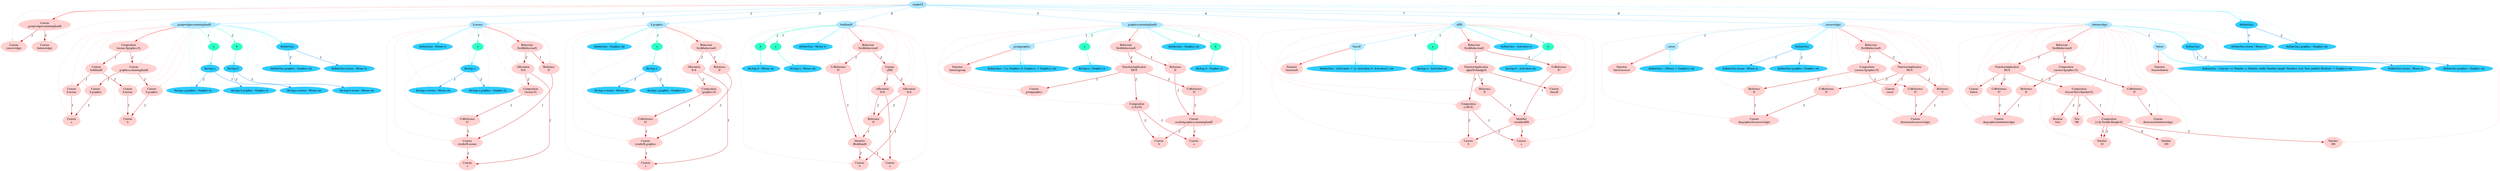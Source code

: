digraph g{node_17060 [shape="ellipse", style="filled", color="#ffd1d1", fontname="Times", label="Custom
a" ]
node_17064 [shape="ellipse", style="filled", color="#ffd1d1", fontname="Times", label="Custom
$.mouse" ]
node_17068 [shape="ellipse", style="filled", color="#ffd1d1", fontname="Times", label="Custom
b" ]
node_17072 [shape="ellipse", style="filled", color="#ffd1d1", fontname="Times", label="Custom
$.mouse" ]
node_17076 [shape="ellipse", style="filled", color="#ffd1d1", fontname="Times", label="Custom
both$and$" ]
node_17081 [shape="ellipse", style="filled", color="#ffd1d1", fontname="Times", label="Custom
$.graphics" ]
node_17085 [shape="ellipse", style="filled", color="#ffd1d1", fontname="Times", label="Custom
$.graphics" ]
node_17089 [shape="ellipse", style="filled", color="#ffd1d1", fontname="Times", label="Custom
graphicscontaining$and$" ]
node_17094 [shape="ellipse", style="filled", color="#ffd1d1", fontname="Times", label="Composition
{mouse:$graphics:$}" ]
node_17099 [shape="ellipse", style="filled", color="#ffd1d1", fontname="Times", label="Custom
x" ]
node_17104 [shape="ellipse", style="filled", color="#ffd1d1", fontname="Times", label="Custom
resultof$.mouse" ]
node_17109 [shape="ellipse", style="filled", color="#ffd1d1", fontname="Times", label="Reference
$!" ]
node_17113 [shape="ellipse", style="filled", color="#ffd1d1", fontname="Times", label="CoReference
$?" ]
node_17117 [shape="ellipse", style="filled", color="#ffd1d1", fontname="Times", label="Composition
{mouse:$}" ]
node_17121 [shape="ellipse", style="filled", color="#ffd1d1", fontname="Times", label="Affectation
$=$" ]
node_17126 [shape="ellipse", style="filled", color="#ffd1d1", fontname="Times", label="Behaviour
$withbehaviour$" ]
node_17131 [shape="ellipse", style="filled", color="#ffd1d1", fontname="Times", label="Custom
x" ]
node_17136 [shape="ellipse", style="filled", color="#ffd1d1", fontname="Times", label="Custom
resultof$.graphics" ]
node_17141 [shape="ellipse", style="filled", color="#ffd1d1", fontname="Times", label="Reference
$!" ]
node_17145 [shape="ellipse", style="filled", color="#ffd1d1", fontname="Times", label="CoReference
$?" ]
node_17149 [shape="ellipse", style="filled", color="#ffd1d1", fontname="Times", label="Composition
{graphics:$}" ]
node_17153 [shape="ellipse", style="filled", color="#ffd1d1", fontname="Times", label="Affectation
$=$" ]
node_17158 [shape="ellipse", style="filled", color="#ffd1d1", fontname="Times", label="Behaviour
$withbehaviour$" ]
node_17163 [shape="ellipse", style="filled", color="#ffd1d1", fontname="Times", label="Custom
a" ]
node_17169 [shape="ellipse", style="filled", color="#ffd1d1", fontname="Times", label="Custom
b" ]
node_17175 [shape="ellipse", style="filled", color="#ffd1d1", fontname="Times", label="Identifier
#both$and$" ]
node_17182 [shape="ellipse", style="filled", color="#ffd1d1", fontname="Times", label="CoReference
$?" ]
node_17186 [shape="ellipse", style="filled", color="#ffd1d1", fontname="Times", label="Reference
$!" ]
node_17191 [shape="ellipse", style="filled", color="#ffd1d1", fontname="Times", label="Affectation
$=$" ]
node_17196 [shape="ellipse", style="filled", color="#ffd1d1", fontname="Times", label="Affectation
$=$" ]
node_17201 [shape="ellipse", style="filled", color="#ffd1d1", fontname="Times", label="Custom
all$$" ]
node_17206 [shape="ellipse", style="filled", color="#ffd1d1", fontname="Times", label="Behaviour
$withbehaviour$" ]
node_17211 [shape="ellipse", style="filled", color="#ffd1d1", fontname="Times", label="Function
functiongroup" ]
node_17214 [shape="ellipse", style="filled", color="#ffd1d1", fontname="Times", label="Custom
a" ]
node_17219 [shape="ellipse", style="filled", color="#ffd1d1", fontname="Times", label="Custom
b" ]
node_17224 [shape="ellipse", style="filled", color="#ffd1d1", fontname="Times", label="Custom
resultofgraphicscontaining$and$" ]
node_17230 [shape="ellipse", style="filled", color="#ffd1d1", fontname="Times", label="Reference
$!" ]
node_17234 [shape="ellipse", style="filled", color="#ffd1d1", fontname="Times", label="Custom
groupgraphics" ]
node_17237 [shape="ellipse", style="filled", color="#ffd1d1", fontname="Times", label="Composition
{a:$,b:$}" ]
node_17242 [shape="ellipse", style="filled", color="#ffd1d1", fontname="Times", label="CoReference
$?" ]
node_17246 [shape="ellipse", style="filled", color="#ffd1d1", fontname="Times", label="FunctionApplication
$$=$" ]
node_17252 [shape="ellipse", style="filled", color="#ffd1d1", fontname="Times", label="Behaviour
$withbehaviour$" ]
node_17257 [shape="ellipse", style="filled", color="#ffd1d1", fontname="Times", label="Function
functionall" ]
node_17260 [shape="ellipse", style="filled", color="#ffd1d1", fontname="Times", label="Custom
a" ]
node_17265 [shape="ellipse", style="filled", color="#ffd1d1", fontname="Times", label="Custom
b" ]
node_17270 [shape="ellipse", style="filled", color="#ffd1d1", fontname="Times", label="Identifier
variableall$$" ]
node_17276 [shape="ellipse", style="filled", color="#ffd1d1", fontname="Times", label="CoReference
$?" ]
node_17280 [shape="ellipse", style="filled", color="#ffd1d1", fontname="Times", label="Custom
funcall" ]
node_17283 [shape="ellipse", style="filled", color="#ffd1d1", fontname="Times", label="Reference
$!" ]
node_17287 [shape="ellipse", style="filled", color="#ffd1d1", fontname="Times", label="Composition
{a:$b:$}" ]
node_17292 [shape="ellipse", style="filled", color="#ffd1d1", fontname="Times", label="FunctionApplication
apply$to$andget$" ]
node_17298 [shape="ellipse", style="filled", color="#ffd1d1", fontname="Times", label="Behaviour
$withbehaviour$" ]
node_17303 [shape="ellipse", style="filled", color="#ffd1d1", fontname="Times", label="Function
functioncursor" ]
node_17306 [shape="ellipse", style="filled", color="#ffd1d1", fontname="Times", label="Custom
themouseforcursorwidget" ]
node_17310 [shape="ellipse", style="filled", color="#ffd1d1", fontname="Times", label="CoReference
$?" ]
node_17314 [shape="ellipse", style="filled", color="#ffd1d1", fontname="Times", label="Custom
thegraphicsforcursorwidget" ]
node_17318 [shape="ellipse", style="filled", color="#ffd1d1", fontname="Times", label="Reference
$!" ]
node_17322 [shape="ellipse", style="filled", color="#ffd1d1", fontname="Times", label="Composition
{mouse:$graphics:$}" ]
node_17327 [shape="ellipse", style="filled", color="#ffd1d1", fontname="Times", label="Custom
cursor" ]
node_17330 [shape="ellipse", style="filled", color="#ffd1d1", fontname="Times", label="Reference
$!" ]
node_17334 [shape="ellipse", style="filled", color="#ffd1d1", fontname="Times", label="CoReference
$?" ]
node_17338 [shape="ellipse", style="filled", color="#ffd1d1", fontname="Times", label="FunctionApplication
$$=$" ]
node_17344 [shape="ellipse", style="filled", color="#ffd1d1", fontname="Times", label="Behaviour
$withbehaviour$" ]
node_17349 [shape="ellipse", style="filled", color="#ffd1d1", fontname="Times", label="Function
functionbutton" ]
node_17352 [shape="ellipse", style="filled", color="#ffd1d1", fontname="Times", label="Custom
themouseforbuttonwidget" ]
node_17355 [shape="ellipse", style="filled", color="#ffd1d1", fontname="Times", label="CoReference
$?" ]
node_17359 [shape="ellipse", style="filled", color="#ffd1d1", fontname="Times", label="Custom
thegraphicsforbuttonwidget" ]
node_17363 [shape="ellipse", style="filled", color="#ffd1d1", fontname="Times", label="Reference
$!" ]
node_17367 [shape="ellipse", style="filled", color="#ffd1d1", fontname="Times", label="Composition
{mouse:$graphics:$}" ]
node_17372 [shape="ellipse", style="filled", color="#ffd1d1", fontname="Times", label="Custom
button" ]
node_17375 [shape="ellipse", style="filled", color="#ffd1d1", fontname="Times", label="Number
10" ]
node_17379 [shape="ellipse", style="filled", color="#ffd1d1", fontname="Times", label="Number
200" ]
node_17382 [shape="ellipse", style="filled", color="#ffd1d1", fontname="Times", label="Number
100" ]
node_17385 [shape="ellipse", style="filled", color="#ffd1d1", fontname="Times", label="Composition
{x:$y:$width:$height:$}" ]
node_17392 [shape="ellipse", style="filled", color="#ffd1d1", fontname="Times", label="Text
OK" ]
node_17395 [shape="ellipse", style="filled", color="#ffd1d1", fontname="Times", label="Boolean
false" ]
node_17398 [shape="ellipse", style="filled", color="#ffd1d1", fontname="Times", label="Composition
{layout:$text:$pushed:$}" ]
node_17404 [shape="ellipse", style="filled", color="#ffd1d1", fontname="Times", label="CoReference
$?" ]
node_17408 [shape="ellipse", style="filled", color="#ffd1d1", fontname="Times", label="FunctionApplication
$$=$" ]
node_17414 [shape="ellipse", style="filled", color="#ffd1d1", fontname="Times", label="Behaviour
$withbehaviour$" ]
node_17419 [shape="ellipse", style="filled", color="#ffd1d1", fontname="Times", label="Custom
cursorwidget" ]
node_17422 [shape="ellipse", style="filled", color="#ffd1d1", fontname="Times", label="Custom
buttonwidget" ]
node_17425 [shape="ellipse", style="filled", color="#ffd1d1", fontname="Times", label="Custom
groupwidgetcontaining$and$" ]
node_16556 [shape="ellipse", style="filled", color="#afe7ff", fontname="Times", label="simpleUI" ]
node_16557 [shape="ellipse", style="filled", color="#afe7ff", fontname="Times", label="groupwidgetcontaining$and$" ]
node_16622 [shape="ellipse", style="filled", color="#afe7ff", fontname="Times", label="$.mouse" ]
node_16667 [shape="ellipse", style="filled", color="#afe7ff", fontname="Times", label="$.graphics" ]
node_16712 [shape="ellipse", style="filled", color="#afe7ff", fontname="Times", label="both$and$" ]
node_16780 [shape="ellipse", style="filled", color="#afe7ff", fontname="Times", label="graphicscontaining$and$" ]
node_16781 [shape="ellipse", style="filled", color="#afe7ff", fontname="Times", label="groupgraphics" ]
node_16844 [shape="ellipse", style="filled", color="#afe7ff", fontname="Times", label="all$$" ]
node_16845 [shape="ellipse", style="filled", color="#afe7ff", fontname="Times", label="funcall" ]
node_16908 [shape="ellipse", style="filled", color="#afe7ff", fontname="Times", label="cursorwidget" ]
node_16909 [shape="ellipse", style="filled", color="#afe7ff", fontname="Times", label="cursor" ]
node_16962 [shape="ellipse", style="filled", color="#afe7ff", fontname="Times", label="buttonwidget" ]
node_16963 [shape="ellipse", style="filled", color="#afe7ff", fontname="Times", label="button" ]
node_16558 [shape="ellipse", style="filled", color="#2fffc7", fontname="Times", label="a" ]
node_16568 [shape="ellipse", style="filled", color="#2fffc7", fontname="Times", label="b" ]
node_16623 [shape="ellipse", style="filled", color="#2fffc7", fontname="Times", label="x" ]
node_16668 [shape="ellipse", style="filled", color="#2fffc7", fontname="Times", label="x" ]
node_16713 [shape="ellipse", style="filled", color="#2fffc7", fontname="Times", label="a" ]
node_16717 [shape="ellipse", style="filled", color="#2fffc7", fontname="Times", label="b" ]
node_16789 [shape="ellipse", style="filled", color="#2fffc7", fontname="Times", label="a" ]
node_16793 [shape="ellipse", style="filled", color="#2fffc7", fontname="Times", label="b" ]
node_16853 [shape="ellipse", style="filled", color="#2fffc7", fontname="Times", label="a" ]
node_16857 [shape="ellipse", style="filled", color="#2fffc7", fontname="Times", label="b" ]
node_16559 [shape="ellipse", style="filled", color="#2fcdff", fontname="Times", label="theArgs.a" ]
node_16560 [shape="ellipse", style="filled", color="#2fcdff", fontname="Times", label="theArgs.a.mouse : Mouse out" ]
node_16562 [shape="ellipse", style="filled", color="#2fcdff", fontname="Times", label="theArgs.a.graphics : Graphics in" ]
node_16569 [shape="ellipse", style="filled", color="#2fcdff", fontname="Times", label="theArgs.b" ]
node_16570 [shape="ellipse", style="filled", color="#2fcdff", fontname="Times", label="theArgs.b.mouse : Mouse out" ]
node_16572 [shape="ellipse", style="filled", color="#2fcdff", fontname="Times", label="theArgs.b.graphics : Graphics in" ]
node_16580 [shape="ellipse", style="filled", color="#2fcdff", fontname="Times", label="theInterface" ]
node_16581 [shape="ellipse", style="filled", color="#2fcdff", fontname="Times", label="theInterface.mouse : Mouse in" ]
node_16583 [shape="ellipse", style="filled", color="#2fcdff", fontname="Times", label="theInterface.graphics : Graphics out" ]
node_16624 [shape="ellipse", style="filled", color="#2fcdff", fontname="Times", label="theArgs.x" ]
node_16625 [shape="ellipse", style="filled", color="#2fcdff", fontname="Times", label="theArgs.x.mouse : Mouse out" ]
node_16627 [shape="ellipse", style="filled", color="#2fcdff", fontname="Times", label="theArgs.x.graphics : Graphics in" ]
node_16634 [shape="ellipse", style="filled", color="#2fcdff", fontname="Times", label="theInterface : Mouse in" ]
node_16669 [shape="ellipse", style="filled", color="#2fcdff", fontname="Times", label="theArgs.x" ]
node_16670 [shape="ellipse", style="filled", color="#2fcdff", fontname="Times", label="theArgs.x.mouse : Mouse out" ]
node_16672 [shape="ellipse", style="filled", color="#2fcdff", fontname="Times", label="theArgs.x.graphics : Graphics in" ]
node_16679 [shape="ellipse", style="filled", color="#2fcdff", fontname="Times", label="theInterface : Graphics out" ]
node_16714 [shape="ellipse", style="filled", color="#2fcdff", fontname="Times", label="theArgs.a : Mouse out" ]
node_16718 [shape="ellipse", style="filled", color="#2fcdff", fontname="Times", label="theArgs.b : Mouse out" ]
node_16723 [shape="ellipse", style="filled", color="#2fcdff", fontname="Times", label="theInterface : Mouse in" ]
node_16782 [shape="ellipse", style="filled", color="#2fcdff", fontname="Times", label="theInterface : {{a: Graphics, b: Graphics} -> Graphics} out" ]
node_16790 [shape="ellipse", style="filled", color="#2fcdff", fontname="Times", label="theArgs.a : Graphics in" ]
node_16794 [shape="ellipse", style="filled", color="#2fcdff", fontname="Times", label="theArgs.b : Graphics in" ]
node_16799 [shape="ellipse", style="filled", color="#2fcdff", fontname="Times", label="theInterface : Graphics out" ]
node_16846 [shape="ellipse", style="filled", color="#2fcdff", fontname="Times", label="theInterface : {Activation -> {a: Activation, b: Activation}} out" ]
node_16854 [shape="ellipse", style="filled", color="#2fcdff", fontname="Times", label="theArgs.a : Activation out" ]
node_16858 [shape="ellipse", style="filled", color="#2fcdff", fontname="Times", label="theArgs.b : Activation out" ]
node_16863 [shape="ellipse", style="filled", color="#2fcdff", fontname="Times", label="theInterface : Activation in" ]
node_16910 [shape="ellipse", style="filled", color="#2fcdff", fontname="Times", label="theInterface : {Mouse -> Graphics} out" ]
node_16917 [shape="ellipse", style="filled", color="#2fcdff", fontname="Times", label="theInterface" ]
node_16918 [shape="ellipse", style="filled", color="#2fcdff", fontname="Times", label="theInterface.mouse : Mouse in" ]
node_16920 [shape="ellipse", style="filled", color="#2fcdff", fontname="Times", label="theInterface.graphics : Graphics out" ]
node_16964 [shape="ellipse", style="filled", color="#2fcdff", fontname="Times", label="theInterface : {{layout: {x: Number, y: Number, width: Number, height: Number}, text: Text, pushed: Boolean} -> Graphics} out" ]
node_16971 [shape="ellipse", style="filled", color="#2fcdff", fontname="Times", label="theInterface" ]
node_16972 [shape="ellipse", style="filled", color="#2fcdff", fontname="Times", label="theInterface.mouse : Mouse in" ]
node_16974 [shape="ellipse", style="filled", color="#2fcdff", fontname="Times", label="theInterface.graphics : Graphics out" ]
node_17042 [shape="ellipse", style="filled", color="#2fcdff", fontname="Times", label="theInterface" ]
node_17043 [shape="ellipse", style="filled", color="#2fcdff", fontname="Times", label="theInterface.mouse : Mouse in" ]
node_17045 [shape="ellipse", style="filled", color="#2fcdff", fontname="Times", label="theInterface.graphics : Graphics out" ]
node_17064 -> node_17060 [dir=forward, arrowHead=normal, fontname="Times-Italic", arrowsize=1, color="#d00000", label="1",  headlabel="", taillabel="" ]
node_17072 -> node_17068 [dir=forward, arrowHead=normal, fontname="Times-Italic", arrowsize=1, color="#d00000", label="1",  headlabel="", taillabel="" ]
node_17076 -> node_17064 [dir=forward, arrowHead=normal, fontname="Times-Italic", arrowsize=1, color="#d00000", label="1",  headlabel="", taillabel="" ]
node_17076 -> node_17072 [dir=forward, arrowHead=normal, fontname="Times-Italic", arrowsize=1, color="#d00000", label="2",  headlabel="", taillabel="" ]
node_17081 -> node_17060 [dir=forward, arrowHead=normal, fontname="Times-Italic", arrowsize=1, color="#d00000", label="1",  headlabel="", taillabel="" ]
node_17085 -> node_17068 [dir=forward, arrowHead=normal, fontname="Times-Italic", arrowsize=1, color="#d00000", label="1",  headlabel="", taillabel="" ]
node_17089 -> node_17081 [dir=forward, arrowHead=normal, fontname="Times-Italic", arrowsize=1, color="#d00000", label="1",  headlabel="", taillabel="" ]
node_17089 -> node_17085 [dir=forward, arrowHead=normal, fontname="Times-Italic", arrowsize=1, color="#d00000", label="2",  headlabel="", taillabel="" ]
node_17094 -> node_17076 [dir=forward, arrowHead=normal, fontname="Times-Italic", arrowsize=1, color="#d00000", label="1",  headlabel="", taillabel="" ]
node_17094 -> node_17089 [dir=forward, arrowHead=normal, fontname="Times-Italic", arrowsize=1, color="#d00000", label="2",  headlabel="", taillabel="" ]
node_17104 -> node_17099 [dir=forward, arrowHead=normal, fontname="Times-Italic", arrowsize=1, color="#d00000", label="1",  headlabel="", taillabel="" ]
node_17109 -> node_17104 [dir=forward, arrowHead=normal, fontname="Times-Italic", arrowsize=1, color="#d00000", label="1",  headlabel="", taillabel="" ]
node_17113 -> node_17104 [dir=forward, arrowHead=normal, fontname="Times-Italic", arrowsize=1, color="#d00000", label="1",  headlabel="", taillabel="" ]
node_17117 -> node_17113 [dir=forward, arrowHead=normal, fontname="Times-Italic", arrowsize=1, color="#d00000", label="1",  headlabel="", taillabel="" ]
node_17121 -> node_17099 [dir=forward, arrowHead=normal, fontname="Times-Italic", arrowsize=1, color="#d00000", label="1",  headlabel="", taillabel="" ]
node_17121 -> node_17117 [dir=forward, arrowHead=normal, fontname="Times-Italic", arrowsize=1, color="#d00000", label="2",  headlabel="", taillabel="" ]
node_17126 -> node_17109 [dir=forward, arrowHead=normal, fontname="Times-Italic", arrowsize=1, color="#d00000", label="1",  headlabel="", taillabel="" ]
node_17126 -> node_17121 [dir=forward, arrowHead=normal, fontname="Times-Italic", arrowsize=1, color="#d00000", label="2",  headlabel="", taillabel="" ]
node_17136 -> node_17131 [dir=forward, arrowHead=normal, fontname="Times-Italic", arrowsize=1, color="#d00000", label="1",  headlabel="", taillabel="" ]
node_17141 -> node_17136 [dir=forward, arrowHead=normal, fontname="Times-Italic", arrowsize=1, color="#d00000", label="1",  headlabel="", taillabel="" ]
node_17145 -> node_17136 [dir=forward, arrowHead=normal, fontname="Times-Italic", arrowsize=1, color="#d00000", label="1",  headlabel="", taillabel="" ]
node_17149 -> node_17145 [dir=forward, arrowHead=normal, fontname="Times-Italic", arrowsize=1, color="#d00000", label="1",  headlabel="", taillabel="" ]
node_17153 -> node_17131 [dir=forward, arrowHead=normal, fontname="Times-Italic", arrowsize=1, color="#d00000", label="1",  headlabel="", taillabel="" ]
node_17153 -> node_17149 [dir=forward, arrowHead=normal, fontname="Times-Italic", arrowsize=1, color="#d00000", label="2",  headlabel="", taillabel="" ]
node_17158 -> node_17141 [dir=forward, arrowHead=normal, fontname="Times-Italic", arrowsize=1, color="#d00000", label="1",  headlabel="", taillabel="" ]
node_17158 -> node_17153 [dir=forward, arrowHead=normal, fontname="Times-Italic", arrowsize=1, color="#d00000", label="2",  headlabel="", taillabel="" ]
node_17175 -> node_17163 [dir=forward, arrowHead=normal, fontname="Times-Italic", arrowsize=1, color="#d00000", label="1",  headlabel="", taillabel="" ]
node_17175 -> node_17169 [dir=forward, arrowHead=normal, fontname="Times-Italic", arrowsize=1, color="#d00000", label="2",  headlabel="", taillabel="" ]
node_17182 -> node_17175 [dir=forward, arrowHead=normal, fontname="Times-Italic", arrowsize=1, color="#d00000", label="1",  headlabel="", taillabel="" ]
node_17186 -> node_17175 [dir=forward, arrowHead=normal, fontname="Times-Italic", arrowsize=1, color="#d00000", label="1",  headlabel="", taillabel="" ]
node_17191 -> node_17163 [dir=forward, arrowHead=normal, fontname="Times-Italic", arrowsize=1, color="#d00000", label="1",  headlabel="", taillabel="" ]
node_17191 -> node_17186 [dir=forward, arrowHead=normal, fontname="Times-Italic", arrowsize=1, color="#d00000", label="2",  headlabel="", taillabel="" ]
node_17196 -> node_17169 [dir=forward, arrowHead=normal, fontname="Times-Italic", arrowsize=1, color="#d00000", label="1",  headlabel="", taillabel="" ]
node_17196 -> node_17186 [dir=forward, arrowHead=normal, fontname="Times-Italic", arrowsize=1, color="#d00000", label="2",  headlabel="", taillabel="" ]
node_17201 -> node_17191 [dir=forward, arrowHead=normal, fontname="Times-Italic", arrowsize=1, color="#d00000", label="1",  headlabel="", taillabel="" ]
node_17201 -> node_17196 [dir=forward, arrowHead=normal, fontname="Times-Italic", arrowsize=1, color="#d00000", label="2",  headlabel="", taillabel="" ]
node_17206 -> node_17182 [dir=forward, arrowHead=normal, fontname="Times-Italic", arrowsize=1, color="#d00000", label="1",  headlabel="", taillabel="" ]
node_17206 -> node_17201 [dir=forward, arrowHead=normal, fontname="Times-Italic", arrowsize=1, color="#d00000", label="2",  headlabel="", taillabel="" ]
node_17224 -> node_17214 [dir=forward, arrowHead=normal, fontname="Times-Italic", arrowsize=1, color="#d00000", label="1",  headlabel="", taillabel="" ]
node_17224 -> node_17219 [dir=forward, arrowHead=normal, fontname="Times-Italic", arrowsize=1, color="#d00000", label="2",  headlabel="", taillabel="" ]
node_17230 -> node_17224 [dir=forward, arrowHead=normal, fontname="Times-Italic", arrowsize=1, color="#d00000", label="1",  headlabel="", taillabel="" ]
node_17237 -> node_17214 [dir=forward, arrowHead=normal, fontname="Times-Italic", arrowsize=1, color="#d00000", label="1",  headlabel="", taillabel="" ]
node_17237 -> node_17219 [dir=forward, arrowHead=normal, fontname="Times-Italic", arrowsize=1, color="#d00000", label="2",  headlabel="", taillabel="" ]
node_17242 -> node_17224 [dir=forward, arrowHead=normal, fontname="Times-Italic", arrowsize=1, color="#d00000", label="1",  headlabel="", taillabel="" ]
node_17246 -> node_17234 [dir=forward, arrowHead=normal, fontname="Times-Italic", arrowsize=1, color="#d00000", label="1",  headlabel="", taillabel="" ]
node_17246 -> node_17237 [dir=forward, arrowHead=normal, fontname="Times-Italic", arrowsize=1, color="#d00000", label="2",  headlabel="", taillabel="" ]
node_17246 -> node_17242 [dir=forward, arrowHead=normal, fontname="Times-Italic", arrowsize=1, color="#d00000", label="3",  headlabel="", taillabel="" ]
node_17252 -> node_17230 [dir=forward, arrowHead=normal, fontname="Times-Italic", arrowsize=1, color="#d00000", label="1",  headlabel="", taillabel="" ]
node_17252 -> node_17246 [dir=forward, arrowHead=normal, fontname="Times-Italic", arrowsize=1, color="#d00000", label="2",  headlabel="", taillabel="" ]
node_17270 -> node_17260 [dir=forward, arrowHead=normal, fontname="Times-Italic", arrowsize=1, color="#d00000", label="1",  headlabel="", taillabel="" ]
node_17270 -> node_17265 [dir=forward, arrowHead=normal, fontname="Times-Italic", arrowsize=1, color="#d00000", label="2",  headlabel="", taillabel="" ]
node_17276 -> node_17270 [dir=forward, arrowHead=normal, fontname="Times-Italic", arrowsize=1, color="#d00000", label="1",  headlabel="", taillabel="" ]
node_17283 -> node_17270 [dir=forward, arrowHead=normal, fontname="Times-Italic", arrowsize=1, color="#d00000", label="1",  headlabel="", taillabel="" ]
node_17287 -> node_17260 [dir=forward, arrowHead=normal, fontname="Times-Italic", arrowsize=1, color="#d00000", label="1",  headlabel="", taillabel="" ]
node_17287 -> node_17265 [dir=forward, arrowHead=normal, fontname="Times-Italic", arrowsize=1, color="#d00000", label="2",  headlabel="", taillabel="" ]
node_17292 -> node_17280 [dir=forward, arrowHead=normal, fontname="Times-Italic", arrowsize=1, color="#d00000", label="1",  headlabel="", taillabel="" ]
node_17292 -> node_17283 [dir=forward, arrowHead=normal, fontname="Times-Italic", arrowsize=1, color="#d00000", label="2",  headlabel="", taillabel="" ]
node_17292 -> node_17287 [dir=forward, arrowHead=normal, fontname="Times-Italic", arrowsize=1, color="#d00000", label="3",  headlabel="", taillabel="" ]
node_17298 -> node_17276 [dir=forward, arrowHead=normal, fontname="Times-Italic", arrowsize=1, color="#d00000", label="1",  headlabel="", taillabel="" ]
node_17298 -> node_17292 [dir=forward, arrowHead=normal, fontname="Times-Italic", arrowsize=1, color="#d00000", label="2",  headlabel="", taillabel="" ]
node_17310 -> node_17306 [dir=forward, arrowHead=normal, fontname="Times-Italic", arrowsize=1, color="#d00000", label="1",  headlabel="", taillabel="" ]
node_17318 -> node_17314 [dir=forward, arrowHead=normal, fontname="Times-Italic", arrowsize=1, color="#d00000", label="1",  headlabel="", taillabel="" ]
node_17322 -> node_17310 [dir=forward, arrowHead=normal, fontname="Times-Italic", arrowsize=1, color="#d00000", label="1",  headlabel="", taillabel="" ]
node_17322 -> node_17318 [dir=forward, arrowHead=normal, fontname="Times-Italic", arrowsize=1, color="#d00000", label="2",  headlabel="", taillabel="" ]
node_17330 -> node_17306 [dir=forward, arrowHead=normal, fontname="Times-Italic", arrowsize=1, color="#d00000", label="1",  headlabel="", taillabel="" ]
node_17334 -> node_17314 [dir=forward, arrowHead=normal, fontname="Times-Italic", arrowsize=1, color="#d00000", label="1",  headlabel="", taillabel="" ]
node_17338 -> node_17327 [dir=forward, arrowHead=normal, fontname="Times-Italic", arrowsize=1, color="#d00000", label="1",  headlabel="", taillabel="" ]
node_17338 -> node_17330 [dir=forward, arrowHead=normal, fontname="Times-Italic", arrowsize=1, color="#d00000", label="2",  headlabel="", taillabel="" ]
node_17338 -> node_17334 [dir=forward, arrowHead=normal, fontname="Times-Italic", arrowsize=1, color="#d00000", label="3",  headlabel="", taillabel="" ]
node_17344 -> node_17322 [dir=forward, arrowHead=normal, fontname="Times-Italic", arrowsize=1, color="#d00000", label="1",  headlabel="", taillabel="" ]
node_17344 -> node_17338 [dir=forward, arrowHead=normal, fontname="Times-Italic", arrowsize=1, color="#d00000", label="2",  headlabel="", taillabel="" ]
node_17355 -> node_17352 [dir=forward, arrowHead=normal, fontname="Times-Italic", arrowsize=1, color="#d00000", label="1",  headlabel="", taillabel="" ]
node_17363 -> node_17359 [dir=forward, arrowHead=normal, fontname="Times-Italic", arrowsize=1, color="#d00000", label="1",  headlabel="", taillabel="" ]
node_17367 -> node_17355 [dir=forward, arrowHead=normal, fontname="Times-Italic", arrowsize=1, color="#d00000", label="1",  headlabel="", taillabel="" ]
node_17367 -> node_17363 [dir=forward, arrowHead=normal, fontname="Times-Italic", arrowsize=1, color="#d00000", label="2",  headlabel="", taillabel="" ]
node_17385 -> node_17375 [dir=forward, arrowHead=normal, fontname="Times-Italic", arrowsize=1, color="#d00000", label="1",  headlabel="", taillabel="" ]
node_17385 -> node_17375 [dir=forward, arrowHead=normal, fontname="Times-Italic", arrowsize=1, color="#d00000", label="2",  headlabel="", taillabel="" ]
node_17385 -> node_17379 [dir=forward, arrowHead=normal, fontname="Times-Italic", arrowsize=1, color="#d00000", label="3",  headlabel="", taillabel="" ]
node_17385 -> node_17382 [dir=forward, arrowHead=normal, fontname="Times-Italic", arrowsize=1, color="#d00000", label="4",  headlabel="", taillabel="" ]
node_17398 -> node_17385 [dir=forward, arrowHead=normal, fontname="Times-Italic", arrowsize=1, color="#d00000", label="1",  headlabel="", taillabel="" ]
node_17398 -> node_17392 [dir=forward, arrowHead=normal, fontname="Times-Italic", arrowsize=1, color="#d00000", label="2",  headlabel="", taillabel="" ]
node_17398 -> node_17395 [dir=forward, arrowHead=normal, fontname="Times-Italic", arrowsize=1, color="#d00000", label="3",  headlabel="", taillabel="" ]
node_17404 -> node_17359 [dir=forward, arrowHead=normal, fontname="Times-Italic", arrowsize=1, color="#d00000", label="1",  headlabel="", taillabel="" ]
node_17408 -> node_17372 [dir=forward, arrowHead=normal, fontname="Times-Italic", arrowsize=1, color="#d00000", label="1",  headlabel="", taillabel="" ]
node_17408 -> node_17398 [dir=forward, arrowHead=normal, fontname="Times-Italic", arrowsize=1, color="#d00000", label="2",  headlabel="", taillabel="" ]
node_17408 -> node_17404 [dir=forward, arrowHead=normal, fontname="Times-Italic", arrowsize=1, color="#d00000", label="3",  headlabel="", taillabel="" ]
node_17414 -> node_17367 [dir=forward, arrowHead=normal, fontname="Times-Italic", arrowsize=1, color="#d00000", label="1",  headlabel="", taillabel="" ]
node_17414 -> node_17408 [dir=forward, arrowHead=normal, fontname="Times-Italic", arrowsize=1, color="#d00000", label="2",  headlabel="", taillabel="" ]
node_17425 -> node_17419 [dir=forward, arrowHead=normal, fontname="Times-Italic", arrowsize=1, color="#d00000", label="1",  headlabel="", taillabel="" ]
node_17425 -> node_17422 [dir=forward, arrowHead=normal, fontname="Times-Italic", arrowsize=1, color="#d00000", label="2",  headlabel="", taillabel="" ]
node_16557 -> node_17094 [dir=forward, arrowHead=normal, fontname="Times-Italic", arrowsize=1, color="#ff0000", label="",  headlabel="", taillabel="" ]
node_16622 -> node_17126 [dir=forward, arrowHead=normal, fontname="Times-Italic", arrowsize=1, color="#ff0000", label="",  headlabel="", taillabel="" ]
node_16667 -> node_17158 [dir=forward, arrowHead=normal, fontname="Times-Italic", arrowsize=1, color="#ff0000", label="",  headlabel="", taillabel="" ]
node_16712 -> node_17206 [dir=forward, arrowHead=normal, fontname="Times-Italic", arrowsize=1, color="#ff0000", label="",  headlabel="", taillabel="" ]
node_16781 -> node_17211 [dir=forward, arrowHead=normal, fontname="Times-Italic", arrowsize=1, color="#ff0000", label="",  headlabel="", taillabel="" ]
node_16780 -> node_17252 [dir=forward, arrowHead=normal, fontname="Times-Italic", arrowsize=1, color="#ff0000", label="",  headlabel="", taillabel="" ]
node_16845 -> node_17257 [dir=forward, arrowHead=normal, fontname="Times-Italic", arrowsize=1, color="#ff0000", label="",  headlabel="", taillabel="" ]
node_16844 -> node_17298 [dir=forward, arrowHead=normal, fontname="Times-Italic", arrowsize=1, color="#ff0000", label="",  headlabel="", taillabel="" ]
node_16909 -> node_17303 [dir=forward, arrowHead=normal, fontname="Times-Italic", arrowsize=1, color="#ff0000", label="",  headlabel="", taillabel="" ]
node_16908 -> node_17344 [dir=forward, arrowHead=normal, fontname="Times-Italic", arrowsize=1, color="#ff0000", label="",  headlabel="", taillabel="" ]
node_16963 -> node_17349 [dir=forward, arrowHead=normal, fontname="Times-Italic", arrowsize=1, color="#ff0000", label="",  headlabel="", taillabel="" ]
node_16962 -> node_17414 [dir=forward, arrowHead=normal, fontname="Times-Italic", arrowsize=1, color="#ff0000", label="",  headlabel="", taillabel="" ]
node_16556 -> node_17425 [dir=forward, arrowHead=normal, fontname="Times-Italic", arrowsize=1, color="#ff0000", label="",  headlabel="", taillabel="" ]
node_16557 -> node_17060 [dir=forward, arrowHead=normal, fontname="Times-Italic", arrowsize=1, color="#ffd5d5", label="",  headlabel="", taillabel="" ]
node_16557 -> node_17064 [dir=forward, arrowHead=normal, fontname="Times-Italic", arrowsize=1, color="#ffd5d5", label="",  headlabel="", taillabel="" ]
node_16557 -> node_17068 [dir=forward, arrowHead=normal, fontname="Times-Italic", arrowsize=1, color="#ffd5d5", label="",  headlabel="", taillabel="" ]
node_16557 -> node_17072 [dir=forward, arrowHead=normal, fontname="Times-Italic", arrowsize=1, color="#ffd5d5", label="",  headlabel="", taillabel="" ]
node_16557 -> node_17076 [dir=forward, arrowHead=normal, fontname="Times-Italic", arrowsize=1, color="#ffd5d5", label="",  headlabel="", taillabel="" ]
node_16557 -> node_17081 [dir=forward, arrowHead=normal, fontname="Times-Italic", arrowsize=1, color="#ffd5d5", label="",  headlabel="", taillabel="" ]
node_16557 -> node_17085 [dir=forward, arrowHead=normal, fontname="Times-Italic", arrowsize=1, color="#ffd5d5", label="",  headlabel="", taillabel="" ]
node_16557 -> node_17089 [dir=forward, arrowHead=normal, fontname="Times-Italic", arrowsize=1, color="#ffd5d5", label="",  headlabel="", taillabel="" ]
node_16557 -> node_17094 [dir=forward, arrowHead=normal, fontname="Times-Italic", arrowsize=1, color="#ffd5d5", label="",  headlabel="", taillabel="" ]
node_16622 -> node_17099 [dir=forward, arrowHead=normal, fontname="Times-Italic", arrowsize=1, color="#ffd5d5", label="",  headlabel="", taillabel="" ]
node_16622 -> node_17104 [dir=forward, arrowHead=normal, fontname="Times-Italic", arrowsize=1, color="#ffd5d5", label="",  headlabel="", taillabel="" ]
node_16622 -> node_17109 [dir=forward, arrowHead=normal, fontname="Times-Italic", arrowsize=1, color="#ffd5d5", label="",  headlabel="", taillabel="" ]
node_16622 -> node_17113 [dir=forward, arrowHead=normal, fontname="Times-Italic", arrowsize=1, color="#ffd5d5", label="",  headlabel="", taillabel="" ]
node_16622 -> node_17117 [dir=forward, arrowHead=normal, fontname="Times-Italic", arrowsize=1, color="#ffd5d5", label="",  headlabel="", taillabel="" ]
node_16622 -> node_17121 [dir=forward, arrowHead=normal, fontname="Times-Italic", arrowsize=1, color="#ffd5d5", label="",  headlabel="", taillabel="" ]
node_16622 -> node_17126 [dir=forward, arrowHead=normal, fontname="Times-Italic", arrowsize=1, color="#ffd5d5", label="",  headlabel="", taillabel="" ]
node_16667 -> node_17131 [dir=forward, arrowHead=normal, fontname="Times-Italic", arrowsize=1, color="#ffd5d5", label="",  headlabel="", taillabel="" ]
node_16667 -> node_17136 [dir=forward, arrowHead=normal, fontname="Times-Italic", arrowsize=1, color="#ffd5d5", label="",  headlabel="", taillabel="" ]
node_16667 -> node_17141 [dir=forward, arrowHead=normal, fontname="Times-Italic", arrowsize=1, color="#ffd5d5", label="",  headlabel="", taillabel="" ]
node_16667 -> node_17145 [dir=forward, arrowHead=normal, fontname="Times-Italic", arrowsize=1, color="#ffd5d5", label="",  headlabel="", taillabel="" ]
node_16667 -> node_17149 [dir=forward, arrowHead=normal, fontname="Times-Italic", arrowsize=1, color="#ffd5d5", label="",  headlabel="", taillabel="" ]
node_16667 -> node_17153 [dir=forward, arrowHead=normal, fontname="Times-Italic", arrowsize=1, color="#ffd5d5", label="",  headlabel="", taillabel="" ]
node_16667 -> node_17158 [dir=forward, arrowHead=normal, fontname="Times-Italic", arrowsize=1, color="#ffd5d5", label="",  headlabel="", taillabel="" ]
node_16712 -> node_17163 [dir=forward, arrowHead=normal, fontname="Times-Italic", arrowsize=1, color="#ffd5d5", label="",  headlabel="", taillabel="" ]
node_16712 -> node_17169 [dir=forward, arrowHead=normal, fontname="Times-Italic", arrowsize=1, color="#ffd5d5", label="",  headlabel="", taillabel="" ]
node_16712 -> node_17175 [dir=forward, arrowHead=normal, fontname="Times-Italic", arrowsize=1, color="#ffd5d5", label="",  headlabel="", taillabel="" ]
node_16712 -> node_17182 [dir=forward, arrowHead=normal, fontname="Times-Italic", arrowsize=1, color="#ffd5d5", label="",  headlabel="", taillabel="" ]
node_16712 -> node_17186 [dir=forward, arrowHead=normal, fontname="Times-Italic", arrowsize=1, color="#ffd5d5", label="",  headlabel="", taillabel="" ]
node_16712 -> node_17191 [dir=forward, arrowHead=normal, fontname="Times-Italic", arrowsize=1, color="#ffd5d5", label="",  headlabel="", taillabel="" ]
node_16712 -> node_17196 [dir=forward, arrowHead=normal, fontname="Times-Italic", arrowsize=1, color="#ffd5d5", label="",  headlabel="", taillabel="" ]
node_16712 -> node_17201 [dir=forward, arrowHead=normal, fontname="Times-Italic", arrowsize=1, color="#ffd5d5", label="",  headlabel="", taillabel="" ]
node_16712 -> node_17206 [dir=forward, arrowHead=normal, fontname="Times-Italic", arrowsize=1, color="#ffd5d5", label="",  headlabel="", taillabel="" ]
node_16781 -> node_17211 [dir=forward, arrowHead=normal, fontname="Times-Italic", arrowsize=1, color="#ffd5d5", label="",  headlabel="", taillabel="" ]
node_16780 -> node_17214 [dir=forward, arrowHead=normal, fontname="Times-Italic", arrowsize=1, color="#ffd5d5", label="",  headlabel="", taillabel="" ]
node_16780 -> node_17219 [dir=forward, arrowHead=normal, fontname="Times-Italic", arrowsize=1, color="#ffd5d5", label="",  headlabel="", taillabel="" ]
node_16780 -> node_17224 [dir=forward, arrowHead=normal, fontname="Times-Italic", arrowsize=1, color="#ffd5d5", label="",  headlabel="", taillabel="" ]
node_16780 -> node_17230 [dir=forward, arrowHead=normal, fontname="Times-Italic", arrowsize=1, color="#ffd5d5", label="",  headlabel="", taillabel="" ]
node_16780 -> node_17234 [dir=forward, arrowHead=normal, fontname="Times-Italic", arrowsize=1, color="#ffd5d5", label="",  headlabel="", taillabel="" ]
node_16780 -> node_17237 [dir=forward, arrowHead=normal, fontname="Times-Italic", arrowsize=1, color="#ffd5d5", label="",  headlabel="", taillabel="" ]
node_16780 -> node_17242 [dir=forward, arrowHead=normal, fontname="Times-Italic", arrowsize=1, color="#ffd5d5", label="",  headlabel="", taillabel="" ]
node_16780 -> node_17246 [dir=forward, arrowHead=normal, fontname="Times-Italic", arrowsize=1, color="#ffd5d5", label="",  headlabel="", taillabel="" ]
node_16780 -> node_17252 [dir=forward, arrowHead=normal, fontname="Times-Italic", arrowsize=1, color="#ffd5d5", label="",  headlabel="", taillabel="" ]
node_16845 -> node_17257 [dir=forward, arrowHead=normal, fontname="Times-Italic", arrowsize=1, color="#ffd5d5", label="",  headlabel="", taillabel="" ]
node_16844 -> node_17260 [dir=forward, arrowHead=normal, fontname="Times-Italic", arrowsize=1, color="#ffd5d5", label="",  headlabel="", taillabel="" ]
node_16844 -> node_17265 [dir=forward, arrowHead=normal, fontname="Times-Italic", arrowsize=1, color="#ffd5d5", label="",  headlabel="", taillabel="" ]
node_16844 -> node_17270 [dir=forward, arrowHead=normal, fontname="Times-Italic", arrowsize=1, color="#ffd5d5", label="",  headlabel="", taillabel="" ]
node_16844 -> node_17276 [dir=forward, arrowHead=normal, fontname="Times-Italic", arrowsize=1, color="#ffd5d5", label="",  headlabel="", taillabel="" ]
node_16844 -> node_17280 [dir=forward, arrowHead=normal, fontname="Times-Italic", arrowsize=1, color="#ffd5d5", label="",  headlabel="", taillabel="" ]
node_16844 -> node_17283 [dir=forward, arrowHead=normal, fontname="Times-Italic", arrowsize=1, color="#ffd5d5", label="",  headlabel="", taillabel="" ]
node_16844 -> node_17287 [dir=forward, arrowHead=normal, fontname="Times-Italic", arrowsize=1, color="#ffd5d5", label="",  headlabel="", taillabel="" ]
node_16844 -> node_17292 [dir=forward, arrowHead=normal, fontname="Times-Italic", arrowsize=1, color="#ffd5d5", label="",  headlabel="", taillabel="" ]
node_16844 -> node_17298 [dir=forward, arrowHead=normal, fontname="Times-Italic", arrowsize=1, color="#ffd5d5", label="",  headlabel="", taillabel="" ]
node_16909 -> node_17303 [dir=forward, arrowHead=normal, fontname="Times-Italic", arrowsize=1, color="#ffd5d5", label="",  headlabel="", taillabel="" ]
node_16908 -> node_17306 [dir=forward, arrowHead=normal, fontname="Times-Italic", arrowsize=1, color="#ffd5d5", label="",  headlabel="", taillabel="" ]
node_16908 -> node_17310 [dir=forward, arrowHead=normal, fontname="Times-Italic", arrowsize=1, color="#ffd5d5", label="",  headlabel="", taillabel="" ]
node_16908 -> node_17314 [dir=forward, arrowHead=normal, fontname="Times-Italic", arrowsize=1, color="#ffd5d5", label="",  headlabel="", taillabel="" ]
node_16908 -> node_17318 [dir=forward, arrowHead=normal, fontname="Times-Italic", arrowsize=1, color="#ffd5d5", label="",  headlabel="", taillabel="" ]
node_16908 -> node_17322 [dir=forward, arrowHead=normal, fontname="Times-Italic", arrowsize=1, color="#ffd5d5", label="",  headlabel="", taillabel="" ]
node_16908 -> node_17327 [dir=forward, arrowHead=normal, fontname="Times-Italic", arrowsize=1, color="#ffd5d5", label="",  headlabel="", taillabel="" ]
node_16908 -> node_17330 [dir=forward, arrowHead=normal, fontname="Times-Italic", arrowsize=1, color="#ffd5d5", label="",  headlabel="", taillabel="" ]
node_16908 -> node_17334 [dir=forward, arrowHead=normal, fontname="Times-Italic", arrowsize=1, color="#ffd5d5", label="",  headlabel="", taillabel="" ]
node_16908 -> node_17338 [dir=forward, arrowHead=normal, fontname="Times-Italic", arrowsize=1, color="#ffd5d5", label="",  headlabel="", taillabel="" ]
node_16908 -> node_17344 [dir=forward, arrowHead=normal, fontname="Times-Italic", arrowsize=1, color="#ffd5d5", label="",  headlabel="", taillabel="" ]
node_16963 -> node_17349 [dir=forward, arrowHead=normal, fontname="Times-Italic", arrowsize=1, color="#ffd5d5", label="",  headlabel="", taillabel="" ]
node_16962 -> node_17352 [dir=forward, arrowHead=normal, fontname="Times-Italic", arrowsize=1, color="#ffd5d5", label="",  headlabel="", taillabel="" ]
node_16962 -> node_17355 [dir=forward, arrowHead=normal, fontname="Times-Italic", arrowsize=1, color="#ffd5d5", label="",  headlabel="", taillabel="" ]
node_16962 -> node_17359 [dir=forward, arrowHead=normal, fontname="Times-Italic", arrowsize=1, color="#ffd5d5", label="",  headlabel="", taillabel="" ]
node_16962 -> node_17363 [dir=forward, arrowHead=normal, fontname="Times-Italic", arrowsize=1, color="#ffd5d5", label="",  headlabel="", taillabel="" ]
node_16962 -> node_17367 [dir=forward, arrowHead=normal, fontname="Times-Italic", arrowsize=1, color="#ffd5d5", label="",  headlabel="", taillabel="" ]
node_16962 -> node_17372 [dir=forward, arrowHead=normal, fontname="Times-Italic", arrowsize=1, color="#ffd5d5", label="",  headlabel="", taillabel="" ]
node_16962 -> node_17375 [dir=forward, arrowHead=normal, fontname="Times-Italic", arrowsize=1, color="#ffd5d5", label="",  headlabel="", taillabel="" ]
node_16962 -> node_17379 [dir=forward, arrowHead=normal, fontname="Times-Italic", arrowsize=1, color="#ffd5d5", label="",  headlabel="", taillabel="" ]
node_16962 -> node_17382 [dir=forward, arrowHead=normal, fontname="Times-Italic", arrowsize=1, color="#ffd5d5", label="",  headlabel="", taillabel="" ]
node_16962 -> node_17385 [dir=forward, arrowHead=normal, fontname="Times-Italic", arrowsize=1, color="#ffd5d5", label="",  headlabel="", taillabel="" ]
node_16962 -> node_17392 [dir=forward, arrowHead=normal, fontname="Times-Italic", arrowsize=1, color="#ffd5d5", label="",  headlabel="", taillabel="" ]
node_16962 -> node_17395 [dir=forward, arrowHead=normal, fontname="Times-Italic", arrowsize=1, color="#ffd5d5", label="",  headlabel="", taillabel="" ]
node_16962 -> node_17398 [dir=forward, arrowHead=normal, fontname="Times-Italic", arrowsize=1, color="#ffd5d5", label="",  headlabel="", taillabel="" ]
node_16962 -> node_17404 [dir=forward, arrowHead=normal, fontname="Times-Italic", arrowsize=1, color="#ffd5d5", label="",  headlabel="", taillabel="" ]
node_16962 -> node_17408 [dir=forward, arrowHead=normal, fontname="Times-Italic", arrowsize=1, color="#ffd5d5", label="",  headlabel="", taillabel="" ]
node_16962 -> node_17414 [dir=forward, arrowHead=normal, fontname="Times-Italic", arrowsize=1, color="#ffd5d5", label="",  headlabel="", taillabel="" ]
node_16556 -> node_17419 [dir=forward, arrowHead=normal, fontname="Times-Italic", arrowsize=1, color="#ffd5d5", label="",  headlabel="", taillabel="" ]
node_16556 -> node_17422 [dir=forward, arrowHead=normal, fontname="Times-Italic", arrowsize=1, color="#ffd5d5", label="",  headlabel="", taillabel="" ]
node_16556 -> node_17425 [dir=forward, arrowHead=normal, fontname="Times-Italic", arrowsize=1, color="#ffd5d5", label="",  headlabel="", taillabel="" ]
node_16557 -> node_16558 [dir=forward, arrowHead=normal, fontname="Times-Italic", arrowsize=1, color="#2fffc7", label="1",  headlabel="", taillabel="" ]
node_16557 -> node_16568 [dir=forward, arrowHead=normal, fontname="Times-Italic", arrowsize=1, color="#2fffc7", label="2",  headlabel="", taillabel="" ]
node_16622 -> node_16623 [dir=forward, arrowHead=normal, fontname="Times-Italic", arrowsize=1, color="#2fffc7", label="1",  headlabel="", taillabel="" ]
node_16667 -> node_16668 [dir=forward, arrowHead=normal, fontname="Times-Italic", arrowsize=1, color="#2fffc7", label="1",  headlabel="", taillabel="" ]
node_16712 -> node_16713 [dir=forward, arrowHead=normal, fontname="Times-Italic", arrowsize=1, color="#2fffc7", label="1",  headlabel="", taillabel="" ]
node_16712 -> node_16717 [dir=forward, arrowHead=normal, fontname="Times-Italic", arrowsize=1, color="#2fffc7", label="2",  headlabel="", taillabel="" ]
node_16780 -> node_16789 [dir=forward, arrowHead=normal, fontname="Times-Italic", arrowsize=1, color="#2fffc7", label="1",  headlabel="", taillabel="" ]
node_16780 -> node_16793 [dir=forward, arrowHead=normal, fontname="Times-Italic", arrowsize=1, color="#2fffc7", label="2",  headlabel="", taillabel="" ]
node_16844 -> node_16853 [dir=forward, arrowHead=normal, fontname="Times-Italic", arrowsize=1, color="#2fffc7", label="1",  headlabel="", taillabel="" ]
node_16844 -> node_16857 [dir=forward, arrowHead=normal, fontname="Times-Italic", arrowsize=1, color="#2fffc7", label="2",  headlabel="", taillabel="" ]
node_16558 -> node_16559 [dir=forward, arrowHead=normal, fontname="Times-Italic", arrowsize=1, color="#00e8ff", label="",  headlabel="", taillabel="" ]
node_16568 -> node_16569 [dir=forward, arrowHead=normal, fontname="Times-Italic", arrowsize=1, color="#00e8ff", label="",  headlabel="", taillabel="" ]
node_16623 -> node_16624 [dir=forward, arrowHead=normal, fontname="Times-Italic", arrowsize=1, color="#00e8ff", label="",  headlabel="", taillabel="" ]
node_16668 -> node_16669 [dir=forward, arrowHead=normal, fontname="Times-Italic", arrowsize=1, color="#00e8ff", label="",  headlabel="", taillabel="" ]
node_16713 -> node_16714 [dir=forward, arrowHead=normal, fontname="Times-Italic", arrowsize=1, color="#00e8ff", label="",  headlabel="", taillabel="" ]
node_16717 -> node_16718 [dir=forward, arrowHead=normal, fontname="Times-Italic", arrowsize=1, color="#00e8ff", label="",  headlabel="", taillabel="" ]
node_16789 -> node_16790 [dir=forward, arrowHead=normal, fontname="Times-Italic", arrowsize=1, color="#00e8ff", label="",  headlabel="", taillabel="" ]
node_16793 -> node_16794 [dir=forward, arrowHead=normal, fontname="Times-Italic", arrowsize=1, color="#00e8ff", label="",  headlabel="", taillabel="" ]
node_16853 -> node_16854 [dir=forward, arrowHead=normal, fontname="Times-Italic", arrowsize=1, color="#00e8ff", label="",  headlabel="", taillabel="" ]
node_16857 -> node_16858 [dir=forward, arrowHead=normal, fontname="Times-Italic", arrowsize=1, color="#00e8ff", label="",  headlabel="", taillabel="" ]
node_16557 -> node_16580 [dir=forward, arrowHead=normal, fontname="Times-Italic", arrowsize=1, color="#00e8ff", label="",  headlabel="", taillabel="" ]
node_16622 -> node_16634 [dir=forward, arrowHead=normal, fontname="Times-Italic", arrowsize=1, color="#00e8ff", label="",  headlabel="", taillabel="" ]
node_16667 -> node_16679 [dir=forward, arrowHead=normal, fontname="Times-Italic", arrowsize=1, color="#00e8ff", label="",  headlabel="", taillabel="" ]
node_16712 -> node_16723 [dir=forward, arrowHead=normal, fontname="Times-Italic", arrowsize=1, color="#00e8ff", label="",  headlabel="", taillabel="" ]
node_16781 -> node_16782 [dir=forward, arrowHead=normal, fontname="Times-Italic", arrowsize=1, color="#00e8ff", label="",  headlabel="", taillabel="" ]
node_16780 -> node_16799 [dir=forward, arrowHead=normal, fontname="Times-Italic", arrowsize=1, color="#00e8ff", label="",  headlabel="", taillabel="" ]
node_16845 -> node_16846 [dir=forward, arrowHead=normal, fontname="Times-Italic", arrowsize=1, color="#00e8ff", label="",  headlabel="", taillabel="" ]
node_16844 -> node_16863 [dir=forward, arrowHead=normal, fontname="Times-Italic", arrowsize=1, color="#00e8ff", label="",  headlabel="", taillabel="" ]
node_16909 -> node_16910 [dir=forward, arrowHead=normal, fontname="Times-Italic", arrowsize=1, color="#00e8ff", label="",  headlabel="", taillabel="" ]
node_16908 -> node_16917 [dir=forward, arrowHead=normal, fontname="Times-Italic", arrowsize=1, color="#00e8ff", label="",  headlabel="", taillabel="" ]
node_16963 -> node_16964 [dir=forward, arrowHead=normal, fontname="Times-Italic", arrowsize=1, color="#00e8ff", label="",  headlabel="", taillabel="" ]
node_16962 -> node_16971 [dir=forward, arrowHead=normal, fontname="Times-Italic", arrowsize=1, color="#00e8ff", label="",  headlabel="", taillabel="" ]
node_16556 -> node_17042 [dir=forward, arrowHead=normal, fontname="Times-Italic", arrowsize=1, color="#00e8ff", label="",  headlabel="", taillabel="" ]
node_16557 -> node_16560 [dir=forward, arrowHead=normal, fontname="Times-Italic", arrowsize=1, color="#bef9ff", label="",  headlabel="", taillabel="" ]
node_16557 -> node_16562 [dir=forward, arrowHead=normal, fontname="Times-Italic", arrowsize=1, color="#bef9ff", label="",  headlabel="", taillabel="" ]
node_16557 -> node_16559 [dir=forward, arrowHead=normal, fontname="Times-Italic", arrowsize=1, color="#bef9ff", label="",  headlabel="", taillabel="" ]
node_16557 -> node_16570 [dir=forward, arrowHead=normal, fontname="Times-Italic", arrowsize=1, color="#bef9ff", label="",  headlabel="", taillabel="" ]
node_16557 -> node_16572 [dir=forward, arrowHead=normal, fontname="Times-Italic", arrowsize=1, color="#bef9ff", label="",  headlabel="", taillabel="" ]
node_16557 -> node_16569 [dir=forward, arrowHead=normal, fontname="Times-Italic", arrowsize=1, color="#bef9ff", label="",  headlabel="", taillabel="" ]
node_16557 -> node_16581 [dir=forward, arrowHead=normal, fontname="Times-Italic", arrowsize=1, color="#bef9ff", label="",  headlabel="", taillabel="" ]
node_16557 -> node_16583 [dir=forward, arrowHead=normal, fontname="Times-Italic", arrowsize=1, color="#bef9ff", label="",  headlabel="", taillabel="" ]
node_16557 -> node_16580 [dir=forward, arrowHead=normal, fontname="Times-Italic", arrowsize=1, color="#bef9ff", label="",  headlabel="", taillabel="" ]
node_16622 -> node_16625 [dir=forward, arrowHead=normal, fontname="Times-Italic", arrowsize=1, color="#bef9ff", label="",  headlabel="", taillabel="" ]
node_16622 -> node_16627 [dir=forward, arrowHead=normal, fontname="Times-Italic", arrowsize=1, color="#bef9ff", label="",  headlabel="", taillabel="" ]
node_16622 -> node_16624 [dir=forward, arrowHead=normal, fontname="Times-Italic", arrowsize=1, color="#bef9ff", label="",  headlabel="", taillabel="" ]
node_16622 -> node_16634 [dir=forward, arrowHead=normal, fontname="Times-Italic", arrowsize=1, color="#bef9ff", label="",  headlabel="", taillabel="" ]
node_16667 -> node_16670 [dir=forward, arrowHead=normal, fontname="Times-Italic", arrowsize=1, color="#bef9ff", label="",  headlabel="", taillabel="" ]
node_16667 -> node_16672 [dir=forward, arrowHead=normal, fontname="Times-Italic", arrowsize=1, color="#bef9ff", label="",  headlabel="", taillabel="" ]
node_16667 -> node_16669 [dir=forward, arrowHead=normal, fontname="Times-Italic", arrowsize=1, color="#bef9ff", label="",  headlabel="", taillabel="" ]
node_16667 -> node_16679 [dir=forward, arrowHead=normal, fontname="Times-Italic", arrowsize=1, color="#bef9ff", label="",  headlabel="", taillabel="" ]
node_16712 -> node_16714 [dir=forward, arrowHead=normal, fontname="Times-Italic", arrowsize=1, color="#bef9ff", label="",  headlabel="", taillabel="" ]
node_16712 -> node_16718 [dir=forward, arrowHead=normal, fontname="Times-Italic", arrowsize=1, color="#bef9ff", label="",  headlabel="", taillabel="" ]
node_16712 -> node_16723 [dir=forward, arrowHead=normal, fontname="Times-Italic", arrowsize=1, color="#bef9ff", label="",  headlabel="", taillabel="" ]
node_16781 -> node_16782 [dir=forward, arrowHead=normal, fontname="Times-Italic", arrowsize=1, color="#bef9ff", label="",  headlabel="", taillabel="" ]
node_16780 -> node_16790 [dir=forward, arrowHead=normal, fontname="Times-Italic", arrowsize=1, color="#bef9ff", label="",  headlabel="", taillabel="" ]
node_16780 -> node_16794 [dir=forward, arrowHead=normal, fontname="Times-Italic", arrowsize=1, color="#bef9ff", label="",  headlabel="", taillabel="" ]
node_16780 -> node_16799 [dir=forward, arrowHead=normal, fontname="Times-Italic", arrowsize=1, color="#bef9ff", label="",  headlabel="", taillabel="" ]
node_16845 -> node_16846 [dir=forward, arrowHead=normal, fontname="Times-Italic", arrowsize=1, color="#bef9ff", label="",  headlabel="", taillabel="" ]
node_16844 -> node_16854 [dir=forward, arrowHead=normal, fontname="Times-Italic", arrowsize=1, color="#bef9ff", label="",  headlabel="", taillabel="" ]
node_16844 -> node_16858 [dir=forward, arrowHead=normal, fontname="Times-Italic", arrowsize=1, color="#bef9ff", label="",  headlabel="", taillabel="" ]
node_16844 -> node_16863 [dir=forward, arrowHead=normal, fontname="Times-Italic", arrowsize=1, color="#bef9ff", label="",  headlabel="", taillabel="" ]
node_16909 -> node_16910 [dir=forward, arrowHead=normal, fontname="Times-Italic", arrowsize=1, color="#bef9ff", label="",  headlabel="", taillabel="" ]
node_16908 -> node_16918 [dir=forward, arrowHead=normal, fontname="Times-Italic", arrowsize=1, color="#bef9ff", label="",  headlabel="", taillabel="" ]
node_16908 -> node_16920 [dir=forward, arrowHead=normal, fontname="Times-Italic", arrowsize=1, color="#bef9ff", label="",  headlabel="", taillabel="" ]
node_16908 -> node_16917 [dir=forward, arrowHead=normal, fontname="Times-Italic", arrowsize=1, color="#bef9ff", label="",  headlabel="", taillabel="" ]
node_16963 -> node_16964 [dir=forward, arrowHead=normal, fontname="Times-Italic", arrowsize=1, color="#bef9ff", label="",  headlabel="", taillabel="" ]
node_16962 -> node_16972 [dir=forward, arrowHead=normal, fontname="Times-Italic", arrowsize=1, color="#bef9ff", label="",  headlabel="", taillabel="" ]
node_16962 -> node_16974 [dir=forward, arrowHead=normal, fontname="Times-Italic", arrowsize=1, color="#bef9ff", label="",  headlabel="", taillabel="" ]
node_16962 -> node_16971 [dir=forward, arrowHead=normal, fontname="Times-Italic", arrowsize=1, color="#bef9ff", label="",  headlabel="", taillabel="" ]
node_16556 -> node_17043 [dir=forward, arrowHead=normal, fontname="Times-Italic", arrowsize=1, color="#bef9ff", label="",  headlabel="", taillabel="" ]
node_16556 -> node_17045 [dir=forward, arrowHead=normal, fontname="Times-Italic", arrowsize=1, color="#bef9ff", label="",  headlabel="", taillabel="" ]
node_16556 -> node_17042 [dir=forward, arrowHead=normal, fontname="Times-Italic", arrowsize=1, color="#bef9ff", label="",  headlabel="", taillabel="" ]
node_16559 -> node_16560 [dir=forward, arrowHead=normal, fontname="Times-Italic", arrowsize=1, color="#008cff", label="1",  headlabel="", taillabel="" ]
node_16559 -> node_16562 [dir=forward, arrowHead=normal, fontname="Times-Italic", arrowsize=1, color="#008cff", label="2",  headlabel="", taillabel="" ]
node_16569 -> node_16570 [dir=forward, arrowHead=normal, fontname="Times-Italic", arrowsize=1, color="#008cff", label="1",  headlabel="", taillabel="" ]
node_16569 -> node_16572 [dir=forward, arrowHead=normal, fontname="Times-Italic", arrowsize=1, color="#008cff", label="2",  headlabel="", taillabel="" ]
node_16580 -> node_16581 [dir=forward, arrowHead=normal, fontname="Times-Italic", arrowsize=1, color="#008cff", label="1",  headlabel="", taillabel="" ]
node_16580 -> node_16583 [dir=forward, arrowHead=normal, fontname="Times-Italic", arrowsize=1, color="#008cff", label="2",  headlabel="", taillabel="" ]
node_16624 -> node_16625 [dir=forward, arrowHead=normal, fontname="Times-Italic", arrowsize=1, color="#008cff", label="1",  headlabel="", taillabel="" ]
node_16624 -> node_16627 [dir=forward, arrowHead=normal, fontname="Times-Italic", arrowsize=1, color="#008cff", label="2",  headlabel="", taillabel="" ]
node_16669 -> node_16670 [dir=forward, arrowHead=normal, fontname="Times-Italic", arrowsize=1, color="#008cff", label="1",  headlabel="", taillabel="" ]
node_16669 -> node_16672 [dir=forward, arrowHead=normal, fontname="Times-Italic", arrowsize=1, color="#008cff", label="2",  headlabel="", taillabel="" ]
node_16917 -> node_16918 [dir=forward, arrowHead=normal, fontname="Times-Italic", arrowsize=1, color="#008cff", label="1",  headlabel="", taillabel="" ]
node_16917 -> node_16920 [dir=forward, arrowHead=normal, fontname="Times-Italic", arrowsize=1, color="#008cff", label="2",  headlabel="", taillabel="" ]
node_16971 -> node_16972 [dir=forward, arrowHead=normal, fontname="Times-Italic", arrowsize=1, color="#008cff", label="1",  headlabel="", taillabel="" ]
node_16971 -> node_16974 [dir=forward, arrowHead=normal, fontname="Times-Italic", arrowsize=1, color="#008cff", label="2",  headlabel="", taillabel="" ]
node_17042 -> node_17043 [dir=forward, arrowHead=normal, fontname="Times-Italic", arrowsize=1, color="#008cff", label="1",  headlabel="", taillabel="" ]
node_17042 -> node_17045 [dir=forward, arrowHead=normal, fontname="Times-Italic", arrowsize=1, color="#008cff", label="2",  headlabel="", taillabel="" ]
node_16780 -> node_16781 [dir=forward, arrowHead=normal, fontname="Times-Italic", arrowsize=1, color="#81ddff", label="1",  headlabel="", taillabel="" ]
node_16844 -> node_16845 [dir=forward, arrowHead=normal, fontname="Times-Italic", arrowsize=1, color="#81ddff", label="1",  headlabel="", taillabel="" ]
node_16908 -> node_16909 [dir=forward, arrowHead=normal, fontname="Times-Italic", arrowsize=1, color="#81ddff", label="1",  headlabel="", taillabel="" ]
node_16962 -> node_16963 [dir=forward, arrowHead=normal, fontname="Times-Italic", arrowsize=1, color="#81ddff", label="1",  headlabel="", taillabel="" ]
node_16556 -> node_16557 [dir=forward, arrowHead=normal, fontname="Times-Italic", arrowsize=1, color="#81ddff", label="1",  headlabel="", taillabel="" ]
node_16556 -> node_16622 [dir=forward, arrowHead=normal, fontname="Times-Italic", arrowsize=1, color="#81ddff", label="2",  headlabel="", taillabel="" ]
node_16556 -> node_16667 [dir=forward, arrowHead=normal, fontname="Times-Italic", arrowsize=1, color="#81ddff", label="3",  headlabel="", taillabel="" ]
node_16556 -> node_16712 [dir=forward, arrowHead=normal, fontname="Times-Italic", arrowsize=1, color="#81ddff", label="4",  headlabel="", taillabel="" ]
node_16556 -> node_16780 [dir=forward, arrowHead=normal, fontname="Times-Italic", arrowsize=1, color="#81ddff", label="5",  headlabel="", taillabel="" ]
node_16556 -> node_16844 [dir=forward, arrowHead=normal, fontname="Times-Italic", arrowsize=1, color="#81ddff", label="6",  headlabel="", taillabel="" ]
node_16556 -> node_16908 [dir=forward, arrowHead=normal, fontname="Times-Italic", arrowsize=1, color="#81ddff", label="7",  headlabel="", taillabel="" ]
node_16556 -> node_16962 [dir=forward, arrowHead=normal, fontname="Times-Italic", arrowsize=1, color="#81ddff", label="8",  headlabel="", taillabel="" ]
}